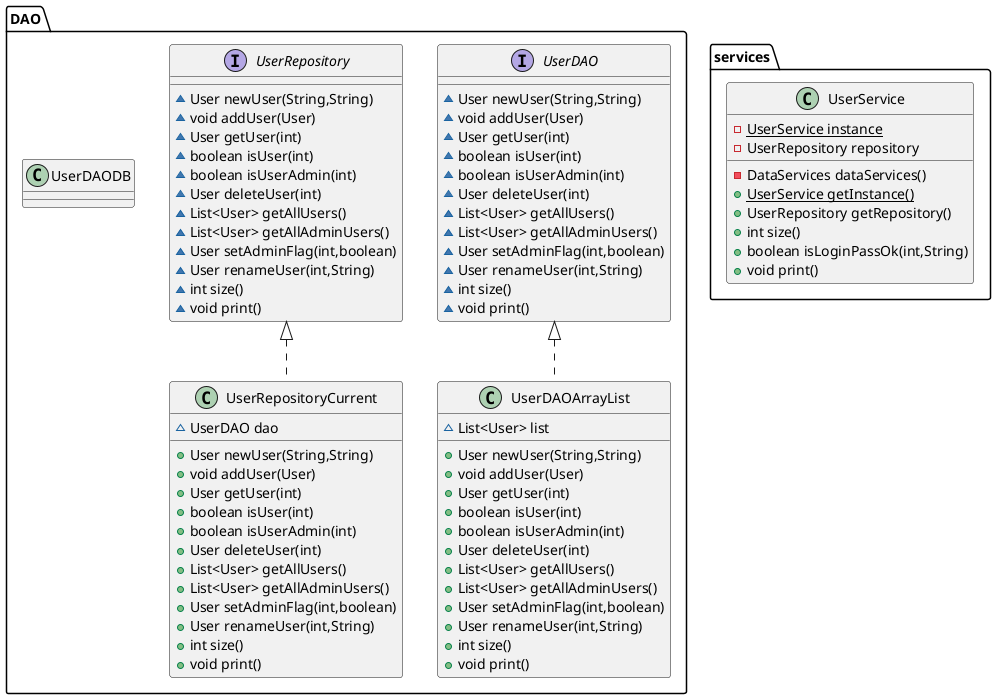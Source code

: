 @startuml
class DAO.UserRepositoryCurrent {
~ UserDAO dao
+ User newUser(String,String)
+ void addUser(User)
+ User getUser(int)
+ boolean isUser(int)
+ boolean isUserAdmin(int)
+ User deleteUser(int)
+ List<User> getAllUsers()
+ List<User> getAllAdminUsers()
+ User setAdminFlag(int,boolean)
+ User renameUser(int,String)
+ int size()
+ void print()
}
class services.UserService {
- {static} UserService instance
- UserRepository repository
- DataServices dataServices()
+ {static} UserService getInstance()
+ UserRepository getRepository()
+ int size()
+ boolean isLoginPassOk(int,String)
+ void print()
}
interface DAO.UserDAO {
~ User newUser(String,String)
~ void addUser(User)
~ User getUser(int)
~ boolean isUser(int)
~ boolean isUserAdmin(int)
~ User deleteUser(int)
~ List<User> getAllUsers()
~ List<User> getAllAdminUsers()
~ User setAdminFlag(int,boolean)
~ User renameUser(int,String)
~ int size()
~ void print()
}
interface DAO.UserRepository {
~ User newUser(String,String)
~ void addUser(User)
~ User getUser(int)
~ boolean isUser(int)
~ boolean isUserAdmin(int)
~ User deleteUser(int)
~ List<User> getAllUsers()
~ List<User> getAllAdminUsers()
~ User setAdminFlag(int,boolean)
~ User renameUser(int,String)
~ int size()
~ void print()
}
class DAO.UserDAOArrayList {
~ List<User> list
+ User newUser(String,String)
+ void addUser(User)
+ User getUser(int)
+ boolean isUser(int)
+ boolean isUserAdmin(int)
+ User deleteUser(int)
+ List<User> getAllUsers()
+ List<User> getAllAdminUsers()
+ User setAdminFlag(int,boolean)
+ User renameUser(int,String)
+ int size()
+ void print()
}
class DAO.UserDAODB {
}


DAO.UserRepository <|.. DAO.UserRepositoryCurrent
DAO.UserDAO <|.. DAO.UserDAOArrayList
@enduml
